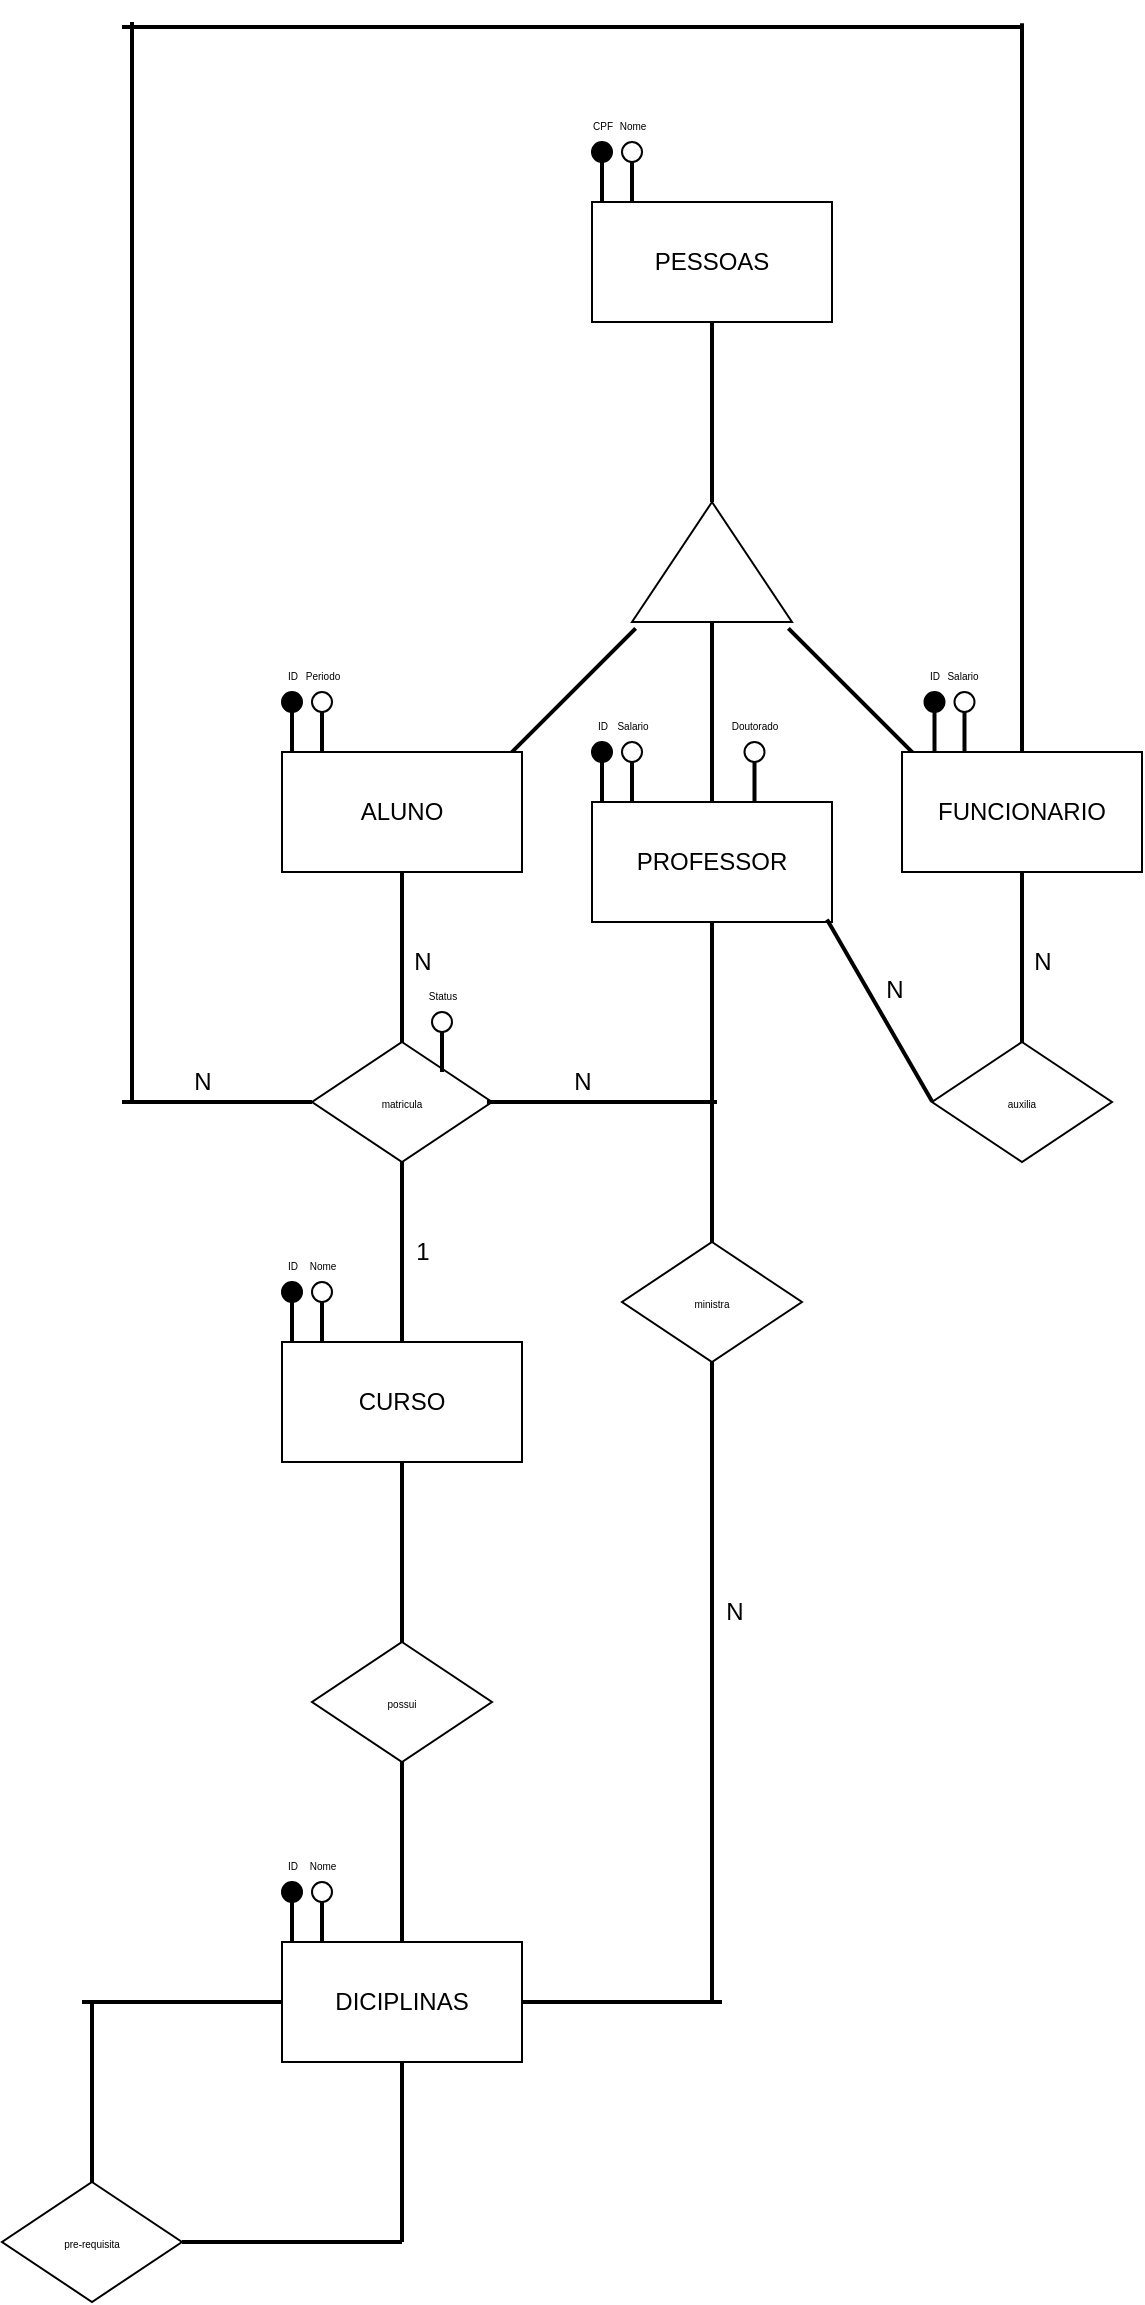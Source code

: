 <mxfile version="15.5.0" type="device"><diagram id="FhqK26dGD_tRWgNJcANQ" name="Page-1"><mxGraphModel dx="2757" dy="1480" grid="1" gridSize="10" guides="1" tooltips="1" connect="1" arrows="1" fold="1" page="1" pageScale="1" pageWidth="1200" pageHeight="1920" math="0" shadow="0"><root><mxCell id="0"/><mxCell id="1" parent="0"/><mxCell id="alQn8loE-eCdMeMLhMl_-1" value="PESSOAS" style="rounded=0;whiteSpace=wrap;html=1;" parent="1" vertex="1"><mxGeometry x="435" y="130" width="120" height="60" as="geometry"/></mxCell><mxCell id="alQn8loE-eCdMeMLhMl_-7" value="" style="line;strokeWidth=2;html=1;rotation=-90;" parent="1" vertex="1"><mxGeometry x="430" y="115" width="20" height="10" as="geometry"/></mxCell><mxCell id="alQn8loE-eCdMeMLhMl_-8" value="" style="ellipse;whiteSpace=wrap;html=1;aspect=fixed;fillColor=#000000;" parent="1" vertex="1"><mxGeometry x="435" y="100" width="10" height="10" as="geometry"/></mxCell><mxCell id="alQn8loE-eCdMeMLhMl_-9" value="" style="line;strokeWidth=2;html=1;rotation=-90;" parent="1" vertex="1"><mxGeometry x="445" y="115" width="20" height="10" as="geometry"/></mxCell><mxCell id="alQn8loE-eCdMeMLhMl_-10" value="" style="ellipse;whiteSpace=wrap;html=1;aspect=fixed;" parent="1" vertex="1"><mxGeometry x="450" y="100" width="10" height="10" as="geometry"/></mxCell><mxCell id="alQn8loE-eCdMeMLhMl_-11" value="&lt;span style=&quot;font-size: 5px&quot;&gt;CPF&lt;/span&gt;" style="text;html=1;align=center;verticalAlign=middle;resizable=0;points=[];autosize=1;strokeColor=none;fillColor=none;" parent="1" vertex="1"><mxGeometry x="425" y="80" width="30" height="20" as="geometry"/></mxCell><mxCell id="alQn8loE-eCdMeMLhMl_-12" value="&lt;font style=&quot;font-size: 5px&quot;&gt;Nome&lt;/font&gt;" style="text;html=1;align=center;verticalAlign=middle;resizable=0;points=[];autosize=1;strokeColor=none;fillColor=none;" parent="1" vertex="1"><mxGeometry x="440" y="80" width="30" height="20" as="geometry"/></mxCell><mxCell id="P7bknqxcklJWxttBi21z-200" value="" style="line;strokeWidth=2;html=1;fontSize=5;fillColor=#FFFFFF;rotation=90;" vertex="1" parent="1"><mxGeometry x="450" y="230" width="90" height="10" as="geometry"/></mxCell><mxCell id="P7bknqxcklJWxttBi21z-201" value="" style="triangle;whiteSpace=wrap;html=1;fillColor=#FFFFFF;rotation=-90;" vertex="1" parent="1"><mxGeometry x="465" y="270" width="60" height="80" as="geometry"/></mxCell><mxCell id="P7bknqxcklJWxttBi21z-203" value="" style="line;strokeWidth=2;html=1;fontSize=5;fillColor=#FFFFFF;rotation=-225;" vertex="1" parent="1"><mxGeometry x="380" y="370" width="90" height="10" as="geometry"/></mxCell><mxCell id="P7bknqxcklJWxttBi21z-204" value="" style="line;strokeWidth=2;html=1;fontSize=5;fillColor=#FFFFFF;rotation=45;" vertex="1" parent="1"><mxGeometry x="520" y="370" width="90" height="10" as="geometry"/></mxCell><mxCell id="P7bknqxcklJWxttBi21z-205" value="" style="line;strokeWidth=2;html=1;fontSize=5;fillColor=#FFFFFF;rotation=90;" vertex="1" parent="1"><mxGeometry x="450" y="380" width="90" height="10" as="geometry"/></mxCell><mxCell id="P7bknqxcklJWxttBi21z-206" value="ALUNO" style="rounded=0;whiteSpace=wrap;html=1;" vertex="1" parent="1"><mxGeometry x="280" y="405" width="120" height="60" as="geometry"/></mxCell><mxCell id="P7bknqxcklJWxttBi21z-207" value="FUNCIONARIO" style="rounded=0;whiteSpace=wrap;html=1;" vertex="1" parent="1"><mxGeometry x="590" y="405" width="120" height="60" as="geometry"/></mxCell><mxCell id="P7bknqxcklJWxttBi21z-208" value="PROFESSOR" style="rounded=0;whiteSpace=wrap;html=1;" vertex="1" parent="1"><mxGeometry x="435" y="430" width="120" height="60" as="geometry"/></mxCell><mxCell id="P7bknqxcklJWxttBi21z-209" value="" style="line;strokeWidth=2;html=1;fontSize=5;fillColor=#FFFFFF;rotation=90;" vertex="1" parent="1"><mxGeometry x="295" y="505" width="90" height="10" as="geometry"/></mxCell><mxCell id="P7bknqxcklJWxttBi21z-210" value="CURSO" style="rounded=0;whiteSpace=wrap;html=1;" vertex="1" parent="1"><mxGeometry x="280" y="700" width="120" height="60" as="geometry"/></mxCell><mxCell id="P7bknqxcklJWxttBi21z-211" value="matricula" style="rhombus;whiteSpace=wrap;html=1;fontSize=5;fillColor=#FFFFFF;" vertex="1" parent="1"><mxGeometry x="295" y="550" width="90" height="60" as="geometry"/></mxCell><mxCell id="P7bknqxcklJWxttBi21z-212" value="" style="line;strokeWidth=2;html=1;fontSize=5;fillColor=#FFFFFF;rotation=90;" vertex="1" parent="1"><mxGeometry x="295" y="650" width="90" height="10" as="geometry"/></mxCell><mxCell id="P7bknqxcklJWxttBi21z-213" value="" style="line;strokeWidth=2;html=1;fontSize=5;fillColor=#FFFFFF;rotation=90;" vertex="1" parent="1"><mxGeometry x="295" y="800" width="90" height="10" as="geometry"/></mxCell><mxCell id="P7bknqxcklJWxttBi21z-214" value="possui" style="rhombus;whiteSpace=wrap;html=1;fontSize=5;fillColor=#FFFFFF;" vertex="1" parent="1"><mxGeometry x="295" y="850" width="90" height="60" as="geometry"/></mxCell><mxCell id="P7bknqxcklJWxttBi21z-215" value="" style="line;strokeWidth=2;html=1;fontSize=5;fillColor=#FFFFFF;rotation=90;" vertex="1" parent="1"><mxGeometry x="295" y="950" width="90" height="10" as="geometry"/></mxCell><mxCell id="P7bknqxcklJWxttBi21z-216" value="DICIPLINAS" style="rounded=0;whiteSpace=wrap;html=1;" vertex="1" parent="1"><mxGeometry x="280" y="1000" width="120" height="60" as="geometry"/></mxCell><mxCell id="P7bknqxcklJWxttBi21z-217" value="" style="line;strokeWidth=2;html=1;fontSize=5;fillColor=#FFFFFF;rotation=90;" vertex="1" parent="1"><mxGeometry x="450" y="530" width="90" height="10" as="geometry"/></mxCell><mxCell id="P7bknqxcklJWxttBi21z-218" value="" style="line;strokeWidth=2;html=1;fontSize=5;fillColor=#FFFFFF;rotation=0;" vertex="1" parent="1"><mxGeometry x="382.5" y="575" width="115" height="10" as="geometry"/></mxCell><mxCell id="P7bknqxcklJWxttBi21z-219" value="" style="line;strokeWidth=2;html=1;fontSize=5;fillColor=#FFFFFF;rotation=90;" vertex="1" parent="1"><mxGeometry x="605" y="505" width="90" height="10" as="geometry"/></mxCell><mxCell id="P7bknqxcklJWxttBi21z-220" value="" style="line;strokeWidth=2;html=1;fontSize=5;fillColor=#FFFFFF;rotation=90;" vertex="1" parent="1"><mxGeometry x="467.81" y="217.82" width="364.38" height="10" as="geometry"/></mxCell><mxCell id="P7bknqxcklJWxttBi21z-221" value="" style="line;strokeWidth=2;html=1;fontSize=5;fillColor=#FFFFFF;" vertex="1" parent="1"><mxGeometry x="200" y="30" width="450" height="25" as="geometry"/></mxCell><mxCell id="P7bknqxcklJWxttBi21z-222" value="" style="line;strokeWidth=2;html=1;fontSize=5;fillColor=#FFFFFF;rotation=90;" vertex="1" parent="1"><mxGeometry x="-65" y="305" width="540" height="10" as="geometry"/></mxCell><mxCell id="P7bknqxcklJWxttBi21z-223" value="" style="line;strokeWidth=2;html=1;fontSize=5;fillColor=#FFFFFF;rotation=0;" vertex="1" parent="1"><mxGeometry x="200" y="575" width="95" height="10" as="geometry"/></mxCell><mxCell id="P7bknqxcklJWxttBi21z-224" value="" style="line;strokeWidth=2;html=1;fontSize=5;fillColor=#FFFFFF;rotation=90;" vertex="1" parent="1"><mxGeometry x="270" y="800" width="450" height="10" as="geometry"/></mxCell><mxCell id="P7bknqxcklJWxttBi21z-225" value="" style="line;strokeWidth=2;html=1;fontSize=5;fillColor=#FFFFFF;rotation=0;" vertex="1" parent="1"><mxGeometry x="400" y="1025" width="100" height="10" as="geometry"/></mxCell><mxCell id="P7bknqxcklJWxttBi21z-226" value="auxilia" style="rhombus;whiteSpace=wrap;html=1;fontSize=5;fillColor=#FFFFFF;" vertex="1" parent="1"><mxGeometry x="605" y="550" width="90" height="60" as="geometry"/></mxCell><mxCell id="P7bknqxcklJWxttBi21z-227" value="" style="line;strokeWidth=2;html=1;fontSize=5;fillColor=#FFFFFF;rotation=-120;" vertex="1" parent="1"><mxGeometry x="526.25" y="529.17" width="105" height="10" as="geometry"/></mxCell><mxCell id="P7bknqxcklJWxttBi21z-228" value="" style="line;strokeWidth=2;html=1;fontSize=5;fillColor=#FFFFFF;rotation=0;" vertex="1" parent="1"><mxGeometry x="180" y="1025" width="100" height="10" as="geometry"/></mxCell><mxCell id="P7bknqxcklJWxttBi21z-229" value="" style="line;strokeWidth=2;html=1;fontSize=5;fillColor=#FFFFFF;rotation=90;" vertex="1" parent="1"><mxGeometry x="140" y="1070" width="90" height="10" as="geometry"/></mxCell><mxCell id="P7bknqxcklJWxttBi21z-230" value="pre-requisita" style="rhombus;whiteSpace=wrap;html=1;fontSize=5;fillColor=#FFFFFF;" vertex="1" parent="1"><mxGeometry x="140" y="1120" width="90" height="60" as="geometry"/></mxCell><mxCell id="P7bknqxcklJWxttBi21z-231" value="" style="line;strokeWidth=2;html=1;fontSize=5;fillColor=#FFFFFF;rotation=0;" vertex="1" parent="1"><mxGeometry x="230" y="1145" width="110" height="10" as="geometry"/></mxCell><mxCell id="P7bknqxcklJWxttBi21z-232" value="" style="line;strokeWidth=2;html=1;fontSize=5;fillColor=#FFFFFF;rotation=90;" vertex="1" parent="1"><mxGeometry x="295" y="1100" width="90" height="10" as="geometry"/></mxCell><mxCell id="P7bknqxcklJWxttBi21z-234" value="" style="line;strokeWidth=2;html=1;rotation=-90;" vertex="1" parent="1"><mxGeometry x="275" y="390" width="20" height="10" as="geometry"/></mxCell><mxCell id="P7bknqxcklJWxttBi21z-235" value="" style="ellipse;whiteSpace=wrap;html=1;aspect=fixed;fillColor=#000000;" vertex="1" parent="1"><mxGeometry x="280" y="375" width="10" height="10" as="geometry"/></mxCell><mxCell id="P7bknqxcklJWxttBi21z-236" value="" style="line;strokeWidth=2;html=1;rotation=-90;" vertex="1" parent="1"><mxGeometry x="290" y="390" width="20" height="10" as="geometry"/></mxCell><mxCell id="P7bknqxcklJWxttBi21z-237" value="" style="ellipse;whiteSpace=wrap;html=1;aspect=fixed;" vertex="1" parent="1"><mxGeometry x="295" y="375" width="10" height="10" as="geometry"/></mxCell><mxCell id="P7bknqxcklJWxttBi21z-238" value="&lt;span style=&quot;font-size: 5px&quot;&gt;ID&lt;/span&gt;" style="text;html=1;align=center;verticalAlign=middle;resizable=0;points=[];autosize=1;strokeColor=none;fillColor=none;" vertex="1" parent="1"><mxGeometry x="275" y="355" width="20" height="20" as="geometry"/></mxCell><mxCell id="P7bknqxcklJWxttBi21z-239" value="&lt;font style=&quot;font-size: 5px&quot;&gt;Periodo&lt;/font&gt;" style="text;html=1;align=center;verticalAlign=middle;resizable=0;points=[];autosize=1;strokeColor=none;fillColor=none;" vertex="1" parent="1"><mxGeometry x="285" y="355" width="30" height="20" as="geometry"/></mxCell><mxCell id="P7bknqxcklJWxttBi21z-240" value="" style="line;strokeWidth=2;html=1;rotation=-90;" vertex="1" parent="1"><mxGeometry x="430" y="415" width="20" height="10" as="geometry"/></mxCell><mxCell id="P7bknqxcklJWxttBi21z-241" value="" style="ellipse;whiteSpace=wrap;html=1;aspect=fixed;fillColor=#000000;" vertex="1" parent="1"><mxGeometry x="435" y="400" width="10" height="10" as="geometry"/></mxCell><mxCell id="P7bknqxcklJWxttBi21z-242" value="" style="line;strokeWidth=2;html=1;rotation=-90;" vertex="1" parent="1"><mxGeometry x="445" y="415" width="20" height="10" as="geometry"/></mxCell><mxCell id="P7bknqxcklJWxttBi21z-243" value="" style="ellipse;whiteSpace=wrap;html=1;aspect=fixed;" vertex="1" parent="1"><mxGeometry x="450" y="400" width="10" height="10" as="geometry"/></mxCell><mxCell id="P7bknqxcklJWxttBi21z-244" value="&lt;span style=&quot;font-size: 5px&quot;&gt;ID&lt;/span&gt;" style="text;html=1;align=center;verticalAlign=middle;resizable=0;points=[];autosize=1;strokeColor=none;fillColor=none;" vertex="1" parent="1"><mxGeometry x="430" y="380" width="20" height="20" as="geometry"/></mxCell><mxCell id="P7bknqxcklJWxttBi21z-245" value="&lt;font style=&quot;font-size: 5px&quot;&gt;Salario&lt;/font&gt;" style="text;html=1;align=center;verticalAlign=middle;resizable=0;points=[];autosize=1;strokeColor=none;fillColor=none;" vertex="1" parent="1"><mxGeometry x="440" y="380" width="30" height="20" as="geometry"/></mxCell><mxCell id="P7bknqxcklJWxttBi21z-246" value="" style="line;strokeWidth=2;html=1;rotation=-90;" vertex="1" parent="1"><mxGeometry x="596.25" y="390" width="20" height="10" as="geometry"/></mxCell><mxCell id="P7bknqxcklJWxttBi21z-247" value="" style="ellipse;whiteSpace=wrap;html=1;aspect=fixed;fillColor=#000000;" vertex="1" parent="1"><mxGeometry x="601.25" y="375" width="10" height="10" as="geometry"/></mxCell><mxCell id="P7bknqxcklJWxttBi21z-248" value="" style="line;strokeWidth=2;html=1;rotation=-90;" vertex="1" parent="1"><mxGeometry x="611.25" y="390" width="20" height="10" as="geometry"/></mxCell><mxCell id="P7bknqxcklJWxttBi21z-249" value="" style="ellipse;whiteSpace=wrap;html=1;aspect=fixed;" vertex="1" parent="1"><mxGeometry x="616.25" y="375" width="10" height="10" as="geometry"/></mxCell><mxCell id="P7bknqxcklJWxttBi21z-250" value="&lt;font style=&quot;font-size: 5px&quot;&gt;ID&lt;/font&gt;" style="text;html=1;align=center;verticalAlign=middle;resizable=0;points=[];autosize=1;strokeColor=none;fillColor=none;" vertex="1" parent="1"><mxGeometry x="596.25" y="355" width="20" height="20" as="geometry"/></mxCell><mxCell id="P7bknqxcklJWxttBi21z-251" value="" style="line;strokeWidth=2;html=1;rotation=-90;" vertex="1" parent="1"><mxGeometry x="506.25" y="415" width="20" height="10" as="geometry"/></mxCell><mxCell id="P7bknqxcklJWxttBi21z-252" value="" style="ellipse;whiteSpace=wrap;html=1;aspect=fixed;" vertex="1" parent="1"><mxGeometry x="511.25" y="400" width="10" height="10" as="geometry"/></mxCell><mxCell id="P7bknqxcklJWxttBi21z-253" value="&lt;font style=&quot;font-size: 5px&quot;&gt;Doutorado&lt;/font&gt;" style="text;html=1;align=center;verticalAlign=middle;resizable=0;points=[];autosize=1;strokeColor=none;fillColor=none;" vertex="1" parent="1"><mxGeometry x="496.25" y="380" width="40" height="20" as="geometry"/></mxCell><mxCell id="P7bknqxcklJWxttBi21z-254" value="&lt;font style=&quot;font-size: 5px&quot;&gt;Salario&lt;/font&gt;" style="text;html=1;align=center;verticalAlign=middle;resizable=0;points=[];autosize=1;strokeColor=none;fillColor=none;" vertex="1" parent="1"><mxGeometry x="605" y="355" width="30" height="20" as="geometry"/></mxCell><mxCell id="P7bknqxcklJWxttBi21z-255" value="" style="line;strokeWidth=2;html=1;rotation=-90;" vertex="1" parent="1"><mxGeometry x="350" y="550" width="20" height="10" as="geometry"/></mxCell><mxCell id="P7bknqxcklJWxttBi21z-256" value="" style="ellipse;whiteSpace=wrap;html=1;aspect=fixed;" vertex="1" parent="1"><mxGeometry x="355" y="535" width="10" height="10" as="geometry"/></mxCell><mxCell id="P7bknqxcklJWxttBi21z-257" value="&lt;font style=&quot;font-size: 5px&quot;&gt;Status&lt;/font&gt;" style="text;html=1;align=center;verticalAlign=middle;resizable=0;points=[];autosize=1;strokeColor=none;fillColor=none;" vertex="1" parent="1"><mxGeometry x="345" y="515" width="30" height="20" as="geometry"/></mxCell><mxCell id="P7bknqxcklJWxttBi21z-258" value="" style="line;strokeWidth=2;html=1;rotation=-90;" vertex="1" parent="1"><mxGeometry x="275" y="685" width="20" height="10" as="geometry"/></mxCell><mxCell id="P7bknqxcklJWxttBi21z-259" value="" style="ellipse;whiteSpace=wrap;html=1;aspect=fixed;fillColor=#000000;" vertex="1" parent="1"><mxGeometry x="280" y="670" width="10" height="10" as="geometry"/></mxCell><mxCell id="P7bknqxcklJWxttBi21z-260" value="" style="line;strokeWidth=2;html=1;rotation=-90;" vertex="1" parent="1"><mxGeometry x="290" y="685" width="20" height="10" as="geometry"/></mxCell><mxCell id="P7bknqxcklJWxttBi21z-261" value="" style="ellipse;whiteSpace=wrap;html=1;aspect=fixed;" vertex="1" parent="1"><mxGeometry x="295" y="670" width="10" height="10" as="geometry"/></mxCell><mxCell id="P7bknqxcklJWxttBi21z-262" value="&lt;span style=&quot;font-size: 5px&quot;&gt;ID&lt;/span&gt;" style="text;html=1;align=center;verticalAlign=middle;resizable=0;points=[];autosize=1;strokeColor=none;fillColor=none;" vertex="1" parent="1"><mxGeometry x="275" y="650" width="20" height="20" as="geometry"/></mxCell><mxCell id="P7bknqxcklJWxttBi21z-263" value="&lt;font style=&quot;font-size: 5px&quot;&gt;Nome&lt;/font&gt;" style="text;html=1;align=center;verticalAlign=middle;resizable=0;points=[];autosize=1;strokeColor=none;fillColor=none;" vertex="1" parent="1"><mxGeometry x="285" y="650" width="30" height="20" as="geometry"/></mxCell><mxCell id="P7bknqxcklJWxttBi21z-264" value="" style="line;strokeWidth=2;html=1;rotation=-90;" vertex="1" parent="1"><mxGeometry x="275" y="985" width="20" height="10" as="geometry"/></mxCell><mxCell id="P7bknqxcklJWxttBi21z-265" value="" style="ellipse;whiteSpace=wrap;html=1;aspect=fixed;fillColor=#000000;" vertex="1" parent="1"><mxGeometry x="280" y="970" width="10" height="10" as="geometry"/></mxCell><mxCell id="P7bknqxcklJWxttBi21z-266" value="" style="line;strokeWidth=2;html=1;rotation=-90;" vertex="1" parent="1"><mxGeometry x="290" y="985" width="20" height="10" as="geometry"/></mxCell><mxCell id="P7bknqxcklJWxttBi21z-267" value="" style="ellipse;whiteSpace=wrap;html=1;aspect=fixed;" vertex="1" parent="1"><mxGeometry x="295" y="970" width="10" height="10" as="geometry"/></mxCell><mxCell id="P7bknqxcklJWxttBi21z-268" value="&lt;span style=&quot;font-size: 5px&quot;&gt;ID&lt;/span&gt;" style="text;html=1;align=center;verticalAlign=middle;resizable=0;points=[];autosize=1;strokeColor=none;fillColor=none;" vertex="1" parent="1"><mxGeometry x="275" y="950" width="20" height="20" as="geometry"/></mxCell><mxCell id="P7bknqxcklJWxttBi21z-269" value="&lt;font style=&quot;font-size: 5px&quot;&gt;Nome&lt;/font&gt;" style="text;html=1;align=center;verticalAlign=middle;resizable=0;points=[];autosize=1;strokeColor=none;fillColor=none;" vertex="1" parent="1"><mxGeometry x="285" y="950" width="30" height="20" as="geometry"/></mxCell><mxCell id="P7bknqxcklJWxttBi21z-270" value="&lt;font style=&quot;font-size: 12px&quot;&gt;N&lt;/font&gt;" style="text;html=1;align=center;verticalAlign=middle;resizable=0;points=[];autosize=1;strokeColor=none;fillColor=none;fontSize=5;strokeWidth=2;" vertex="1" parent="1"><mxGeometry x="576.25" y="519.17" width="20" height="10" as="geometry"/></mxCell><mxCell id="P7bknqxcklJWxttBi21z-271" value="&lt;font style=&quot;font-size: 12px&quot;&gt;N&lt;/font&gt;" style="text;html=1;align=center;verticalAlign=middle;resizable=0;points=[];autosize=1;strokeColor=none;fillColor=none;fontSize=5;strokeWidth=2;" vertex="1" parent="1"><mxGeometry x="650" y="505.0" width="20" height="10" as="geometry"/></mxCell><mxCell id="P7bknqxcklJWxttBi21z-272" value="&lt;font style=&quot;font-size: 12px&quot;&gt;1&lt;/font&gt;" style="text;html=1;align=center;verticalAlign=middle;resizable=0;points=[];autosize=1;strokeColor=none;fillColor=none;fontSize=5;strokeWidth=2;" vertex="1" parent="1"><mxGeometry x="340" y="650.0" width="20" height="10" as="geometry"/></mxCell><mxCell id="P7bknqxcklJWxttBi21z-273" value="&lt;font style=&quot;font-size: 12px&quot;&gt;N&lt;/font&gt;" style="text;html=1;align=center;verticalAlign=middle;resizable=0;points=[];autosize=1;strokeColor=none;fillColor=none;fontSize=5;strokeWidth=2;" vertex="1" parent="1"><mxGeometry x="340" y="505.0" width="20" height="10" as="geometry"/></mxCell><mxCell id="P7bknqxcklJWxttBi21z-274" value="&lt;font style=&quot;font-size: 12px&quot;&gt;N&lt;/font&gt;" style="text;html=1;align=center;verticalAlign=middle;resizable=0;points=[];autosize=1;strokeColor=none;fillColor=none;fontSize=5;strokeWidth=2;" vertex="1" parent="1"><mxGeometry x="230" y="565" width="20" height="10" as="geometry"/></mxCell><mxCell id="P7bknqxcklJWxttBi21z-275" value="&lt;font style=&quot;font-size: 12px&quot;&gt;N&lt;/font&gt;" style="text;html=1;align=center;verticalAlign=middle;resizable=0;points=[];autosize=1;strokeColor=none;fillColor=none;fontSize=5;strokeWidth=2;" vertex="1" parent="1"><mxGeometry x="420" y="565" width="20" height="10" as="geometry"/></mxCell><mxCell id="P7bknqxcklJWxttBi21z-276" value="ministra" style="rhombus;whiteSpace=wrap;html=1;fontSize=5;fillColor=#FFFFFF;" vertex="1" parent="1"><mxGeometry x="450" y="650" width="90" height="60" as="geometry"/></mxCell><mxCell id="P7bknqxcklJWxttBi21z-277" value="&lt;font style=&quot;font-size: 12px&quot;&gt;N&lt;/font&gt;" style="text;html=1;align=center;verticalAlign=middle;resizable=0;points=[];autosize=1;strokeColor=none;fillColor=none;fontSize=5;strokeWidth=2;" vertex="1" parent="1"><mxGeometry x="496.25" y="830" width="20" height="10" as="geometry"/></mxCell></root></mxGraphModel></diagram></mxfile>